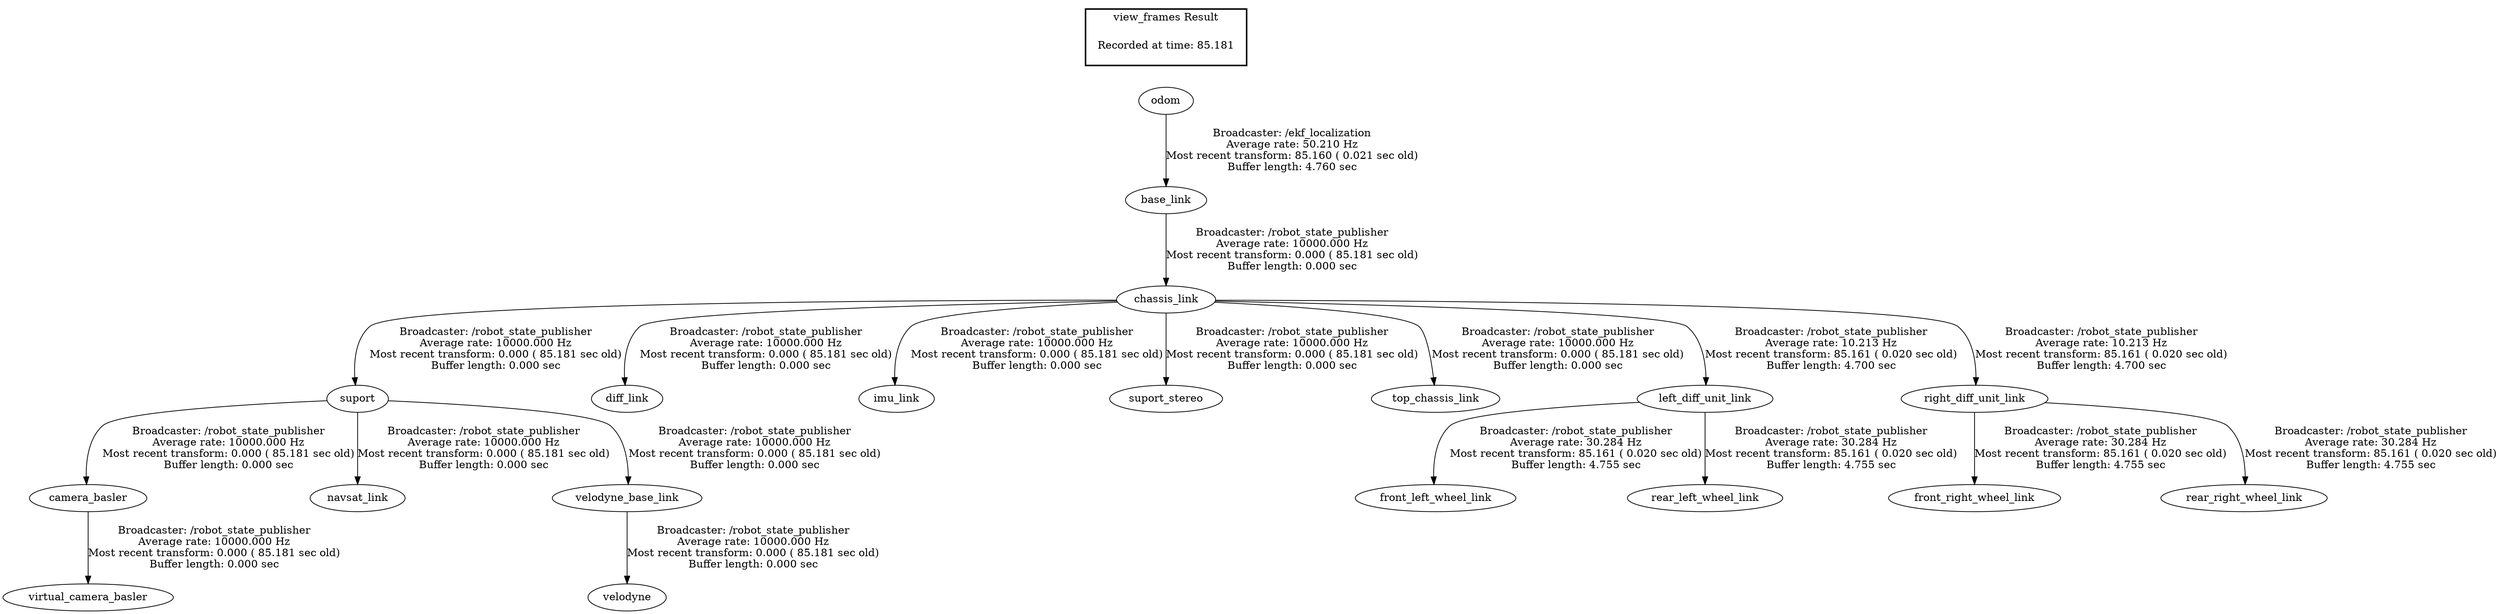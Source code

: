 digraph G {
"base_link" -> "chassis_link"[label="Broadcaster: /robot_state_publisher\nAverage rate: 10000.000 Hz\nMost recent transform: 0.000 ( 85.181 sec old)\nBuffer length: 0.000 sec\n"];
"odom" -> "base_link"[label="Broadcaster: /ekf_localization\nAverage rate: 50.210 Hz\nMost recent transform: 85.160 ( 0.021 sec old)\nBuffer length: 4.760 sec\n"];
"suport" -> "camera_basler"[label="Broadcaster: /robot_state_publisher\nAverage rate: 10000.000 Hz\nMost recent transform: 0.000 ( 85.181 sec old)\nBuffer length: 0.000 sec\n"];
"chassis_link" -> "suport"[label="Broadcaster: /robot_state_publisher\nAverage rate: 10000.000 Hz\nMost recent transform: 0.000 ( 85.181 sec old)\nBuffer length: 0.000 sec\n"];
"chassis_link" -> "diff_link"[label="Broadcaster: /robot_state_publisher\nAverage rate: 10000.000 Hz\nMost recent transform: 0.000 ( 85.181 sec old)\nBuffer length: 0.000 sec\n"];
"chassis_link" -> "imu_link"[label="Broadcaster: /robot_state_publisher\nAverage rate: 10000.000 Hz\nMost recent transform: 0.000 ( 85.181 sec old)\nBuffer length: 0.000 sec\n"];
"suport" -> "navsat_link"[label="Broadcaster: /robot_state_publisher\nAverage rate: 10000.000 Hz\nMost recent transform: 0.000 ( 85.181 sec old)\nBuffer length: 0.000 sec\n"];
"chassis_link" -> "suport_stereo"[label="Broadcaster: /robot_state_publisher\nAverage rate: 10000.000 Hz\nMost recent transform: 0.000 ( 85.181 sec old)\nBuffer length: 0.000 sec\n"];
"chassis_link" -> "top_chassis_link"[label="Broadcaster: /robot_state_publisher\nAverage rate: 10000.000 Hz\nMost recent transform: 0.000 ( 85.181 sec old)\nBuffer length: 0.000 sec\n"];
"camera_basler" -> "virtual_camera_basler"[label="Broadcaster: /robot_state_publisher\nAverage rate: 10000.000 Hz\nMost recent transform: 0.000 ( 85.181 sec old)\nBuffer length: 0.000 sec\n"];
"suport" -> "velodyne_base_link"[label="Broadcaster: /robot_state_publisher\nAverage rate: 10000.000 Hz\nMost recent transform: 0.000 ( 85.181 sec old)\nBuffer length: 0.000 sec\n"];
"velodyne_base_link" -> "velodyne"[label="Broadcaster: /robot_state_publisher\nAverage rate: 10000.000 Hz\nMost recent transform: 0.000 ( 85.181 sec old)\nBuffer length: 0.000 sec\n"];
"left_diff_unit_link" -> "front_left_wheel_link"[label="Broadcaster: /robot_state_publisher\nAverage rate: 30.284 Hz\nMost recent transform: 85.161 ( 0.020 sec old)\nBuffer length: 4.755 sec\n"];
"chassis_link" -> "left_diff_unit_link"[label="Broadcaster: /robot_state_publisher\nAverage rate: 10.213 Hz\nMost recent transform: 85.161 ( 0.020 sec old)\nBuffer length: 4.700 sec\n"];
"right_diff_unit_link" -> "front_right_wheel_link"[label="Broadcaster: /robot_state_publisher\nAverage rate: 30.284 Hz\nMost recent transform: 85.161 ( 0.020 sec old)\nBuffer length: 4.755 sec\n"];
"chassis_link" -> "right_diff_unit_link"[label="Broadcaster: /robot_state_publisher\nAverage rate: 10.213 Hz\nMost recent transform: 85.161 ( 0.020 sec old)\nBuffer length: 4.700 sec\n"];
"left_diff_unit_link" -> "rear_left_wheel_link"[label="Broadcaster: /robot_state_publisher\nAverage rate: 30.284 Hz\nMost recent transform: 85.161 ( 0.020 sec old)\nBuffer length: 4.755 sec\n"];
"right_diff_unit_link" -> "rear_right_wheel_link"[label="Broadcaster: /robot_state_publisher\nAverage rate: 30.284 Hz\nMost recent transform: 85.161 ( 0.020 sec old)\nBuffer length: 4.755 sec\n"];
edge [style=invis];
 subgraph cluster_legend { style=bold; color=black; label ="view_frames Result";
"Recorded at time: 85.181"[ shape=plaintext ] ;
 }->"odom";
}